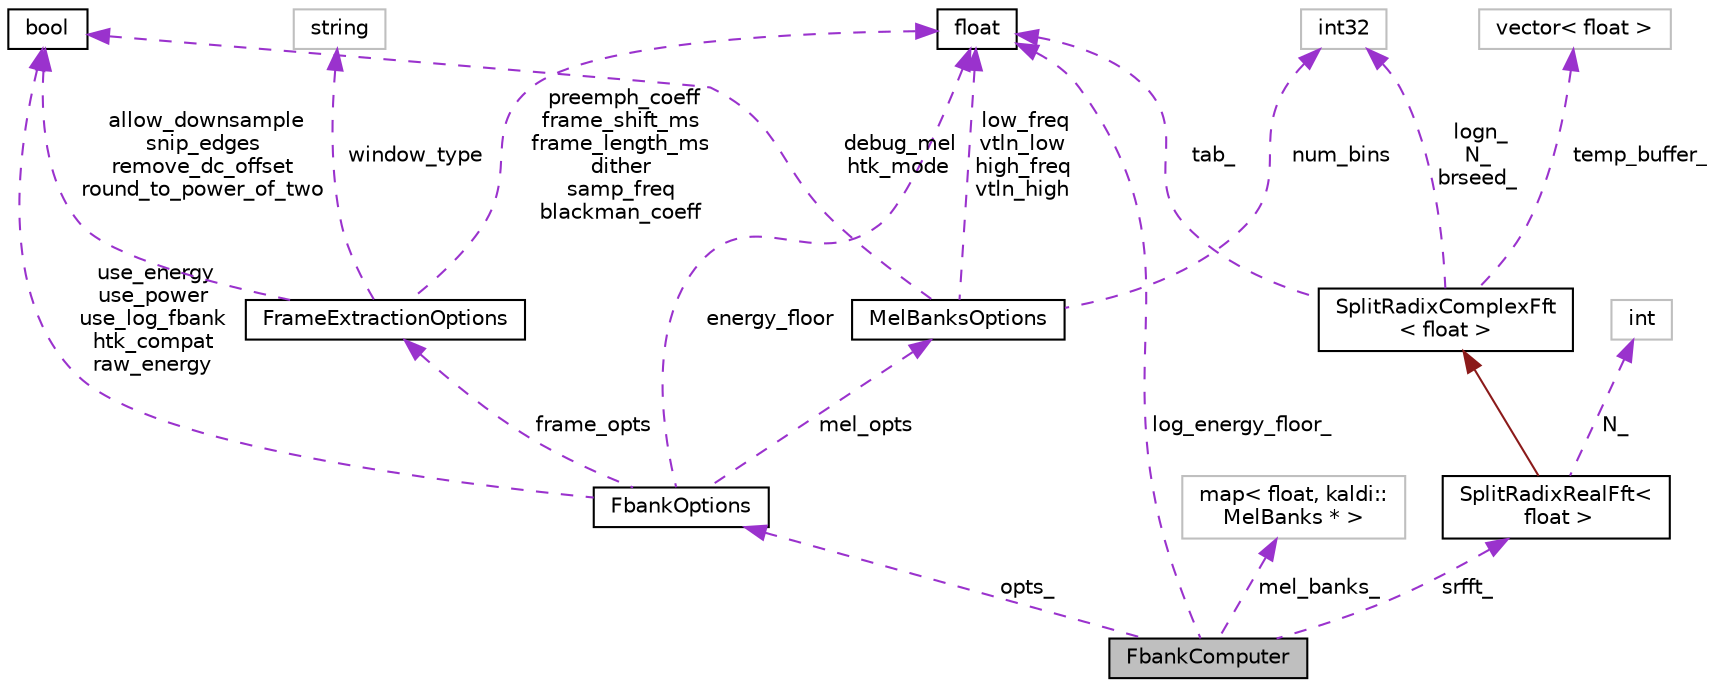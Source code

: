 digraph "FbankComputer"
{
  edge [fontname="Helvetica",fontsize="10",labelfontname="Helvetica",labelfontsize="10"];
  node [fontname="Helvetica",fontsize="10",shape=record];
  Node1 [label="FbankComputer",height=0.2,width=0.4,color="black", fillcolor="grey75", style="filled", fontcolor="black"];
  Node2 -> Node1 [dir="back",color="darkorchid3",fontsize="10",style="dashed",label=" opts_" ,fontname="Helvetica"];
  Node2 [label="FbankOptions",height=0.2,width=0.4,color="black", fillcolor="white", style="filled",URL="$structkaldi_1_1FbankOptions.html",tooltip="FbankOptions contains basic options for computing filterbank features. "];
  Node3 -> Node2 [dir="back",color="darkorchid3",fontsize="10",style="dashed",label=" energy_floor" ,fontname="Helvetica"];
  Node3 [label="float",height=0.2,width=0.4,color="black", fillcolor="white", style="filled",URL="$classfloat.html"];
  Node4 -> Node2 [dir="back",color="darkorchid3",fontsize="10",style="dashed",label=" use_energy\nuse_power\nuse_log_fbank\nhtk_compat\nraw_energy" ,fontname="Helvetica"];
  Node4 [label="bool",height=0.2,width=0.4,color="black", fillcolor="white", style="filled",URL="$classbool.html"];
  Node5 -> Node2 [dir="back",color="darkorchid3",fontsize="10",style="dashed",label=" mel_opts" ,fontname="Helvetica"];
  Node5 [label="MelBanksOptions",height=0.2,width=0.4,color="black", fillcolor="white", style="filled",URL="$structkaldi_1_1MelBanksOptions.html"];
  Node3 -> Node5 [dir="back",color="darkorchid3",fontsize="10",style="dashed",label=" low_freq\nvtln_low\nhigh_freq\nvtln_high" ,fontname="Helvetica"];
  Node4 -> Node5 [dir="back",color="darkorchid3",fontsize="10",style="dashed",label=" debug_mel\nhtk_mode" ,fontname="Helvetica"];
  Node6 -> Node5 [dir="back",color="darkorchid3",fontsize="10",style="dashed",label=" num_bins" ,fontname="Helvetica"];
  Node6 [label="int32",height=0.2,width=0.4,color="grey75", fillcolor="white", style="filled"];
  Node7 -> Node2 [dir="back",color="darkorchid3",fontsize="10",style="dashed",label=" frame_opts" ,fontname="Helvetica"];
  Node7 [label="FrameExtractionOptions",height=0.2,width=0.4,color="black", fillcolor="white", style="filled",URL="$structkaldi_1_1FrameExtractionOptions.html"];
  Node3 -> Node7 [dir="back",color="darkorchid3",fontsize="10",style="dashed",label=" preemph_coeff\nframe_shift_ms\nframe_length_ms\ndither\nsamp_freq\nblackman_coeff" ,fontname="Helvetica"];
  Node8 -> Node7 [dir="back",color="darkorchid3",fontsize="10",style="dashed",label=" window_type" ,fontname="Helvetica"];
  Node8 [label="string",height=0.2,width=0.4,color="grey75", fillcolor="white", style="filled"];
  Node4 -> Node7 [dir="back",color="darkorchid3",fontsize="10",style="dashed",label=" allow_downsample\nsnip_edges\nremove_dc_offset\nround_to_power_of_two" ,fontname="Helvetica"];
  Node3 -> Node1 [dir="back",color="darkorchid3",fontsize="10",style="dashed",label=" log_energy_floor_" ,fontname="Helvetica"];
  Node9 -> Node1 [dir="back",color="darkorchid3",fontsize="10",style="dashed",label=" mel_banks_" ,fontname="Helvetica"];
  Node9 [label="map\< float, kaldi::\lMelBanks * \>",height=0.2,width=0.4,color="grey75", fillcolor="white", style="filled"];
  Node10 -> Node1 [dir="back",color="darkorchid3",fontsize="10",style="dashed",label=" srfft_" ,fontname="Helvetica"];
  Node10 [label="SplitRadixRealFft\<\l float \>",height=0.2,width=0.4,color="black", fillcolor="white", style="filled",URL="$classkaldi_1_1SplitRadixRealFft.html"];
  Node11 -> Node10 [dir="back",color="firebrick4",fontsize="10",style="solid",fontname="Helvetica"];
  Node11 [label="SplitRadixComplexFft\l\< float \>",height=0.2,width=0.4,color="black", fillcolor="white", style="filled",URL="$classkaldi_1_1SplitRadixComplexFft.html"];
  Node3 -> Node11 [dir="back",color="darkorchid3",fontsize="10",style="dashed",label=" tab_" ,fontname="Helvetica"];
  Node12 -> Node11 [dir="back",color="darkorchid3",fontsize="10",style="dashed",label=" temp_buffer_" ,fontname="Helvetica"];
  Node12 [label="vector\< float \>",height=0.2,width=0.4,color="grey75", fillcolor="white", style="filled"];
  Node6 -> Node11 [dir="back",color="darkorchid3",fontsize="10",style="dashed",label=" logn_\nN_\nbrseed_" ,fontname="Helvetica"];
  Node13 -> Node10 [dir="back",color="darkorchid3",fontsize="10",style="dashed",label=" N_" ,fontname="Helvetica"];
  Node13 [label="int",height=0.2,width=0.4,color="grey75", fillcolor="white", style="filled"];
}
